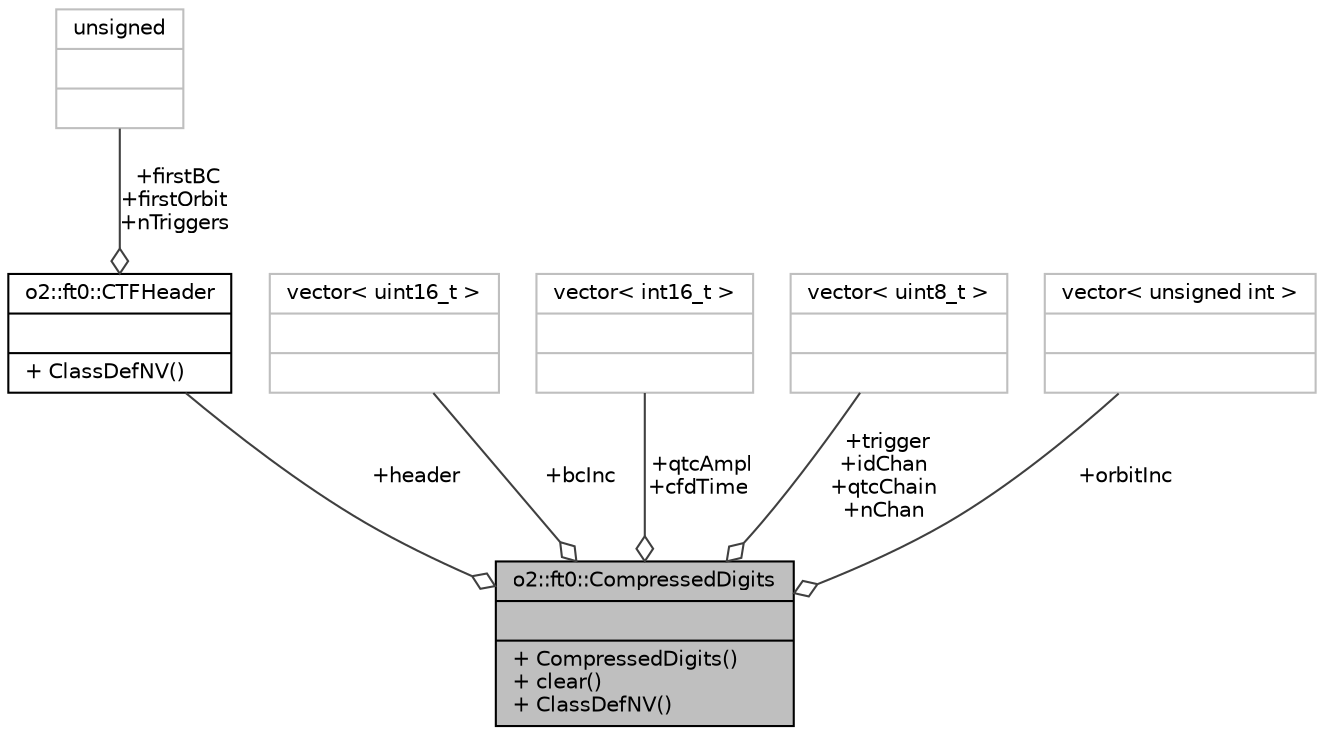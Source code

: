digraph "o2::ft0::CompressedDigits"
{
 // INTERACTIVE_SVG=YES
  bgcolor="transparent";
  edge [fontname="Helvetica",fontsize="10",labelfontname="Helvetica",labelfontsize="10"];
  node [fontname="Helvetica",fontsize="10",shape=record];
  Node1 [label="{o2::ft0::CompressedDigits\n||+ CompressedDigits()\l+ clear()\l+ ClassDefNV()\l}",height=0.2,width=0.4,color="black", fillcolor="grey75", style="filled", fontcolor="black"];
  Node2 -> Node1 [color="grey25",fontsize="10",style="solid",label=" +header" ,arrowhead="odiamond",fontname="Helvetica"];
  Node2 [label="{o2::ft0::CTFHeader\n||+ ClassDefNV()\l}",height=0.2,width=0.4,color="black",URL="$dc/d25/structo2_1_1ft0_1_1CTFHeader.html",tooltip="Header for a single CTF. "];
  Node3 -> Node2 [color="grey25",fontsize="10",style="solid",label=" +firstBC\n+firstOrbit\n+nTriggers" ,arrowhead="odiamond",fontname="Helvetica"];
  Node3 [label="{unsigned\n||}",height=0.2,width=0.4,color="grey75"];
  Node4 -> Node1 [color="grey25",fontsize="10",style="solid",label=" +bcInc" ,arrowhead="odiamond",fontname="Helvetica"];
  Node4 [label="{vector\< uint16_t \>\n||}",height=0.2,width=0.4,color="grey75"];
  Node5 -> Node1 [color="grey25",fontsize="10",style="solid",label=" +qtcAmpl\n+cfdTime" ,arrowhead="odiamond",fontname="Helvetica"];
  Node5 [label="{vector\< int16_t \>\n||}",height=0.2,width=0.4,color="grey75"];
  Node6 -> Node1 [color="grey25",fontsize="10",style="solid",label=" +trigger\n+idChan\n+qtcChain\n+nChan" ,arrowhead="odiamond",fontname="Helvetica"];
  Node6 [label="{vector\< uint8_t \>\n||}",height=0.2,width=0.4,color="grey75"];
  Node7 -> Node1 [color="grey25",fontsize="10",style="solid",label=" +orbitInc" ,arrowhead="odiamond",fontname="Helvetica"];
  Node7 [label="{vector\< unsigned int \>\n||}",height=0.2,width=0.4,color="grey75"];
}
